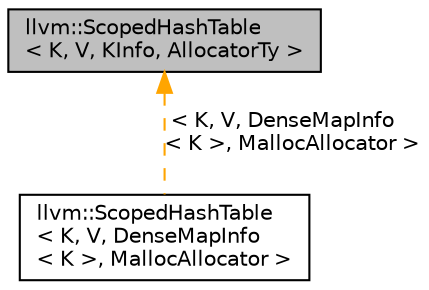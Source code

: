 digraph "llvm::ScopedHashTable&lt; K, V, KInfo, AllocatorTy &gt;"
{
 // LATEX_PDF_SIZE
  bgcolor="transparent";
  edge [fontname="Helvetica",fontsize="10",labelfontname="Helvetica",labelfontsize="10"];
  node [fontname="Helvetica",fontsize="10",shape=record];
  Node1 [label="llvm::ScopedHashTable\l\< K, V, KInfo, AllocatorTy \>",height=0.2,width=0.4,color="black", fillcolor="grey75", style="filled", fontcolor="black",tooltip=" "];
  Node1 -> Node2 [dir="back",color="orange",fontsize="10",style="dashed",label=" \< K, V, DenseMapInfo\l\< K \>, MallocAllocator \>" ,fontname="Helvetica"];
  Node2 [label="llvm::ScopedHashTable\l\< K, V, DenseMapInfo\l\< K \>, MallocAllocator \>",height=0.2,width=0.4,color="black",URL="$classllvm_1_1ScopedHashTable.html",tooltip=" "];
}
